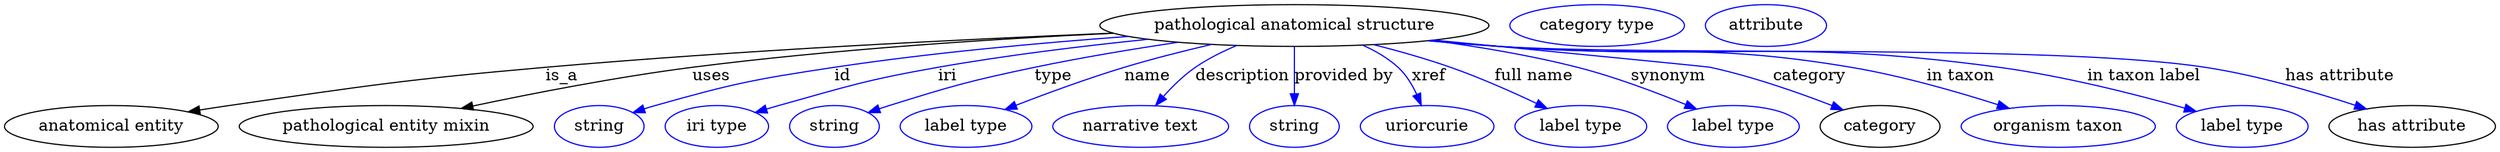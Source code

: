 digraph {
	graph [bb="0,0,2138.1,123"];
	node [label="\N"];
	"pathological anatomical structure"	[height=0.5,
		label="pathological anatomical structure",
		pos="1106.6,105",
		width=4.6399];
	"anatomical entity"	[height=0.5,
		pos="91.642,18",
		width=2.5456];
	"pathological anatomical structure" -> "anatomical entity"	[label=is_a,
		lp="478.64,61.5",
		pos="e,157.58,30.548 951.09,98.407 820.94,93.036 630.46,83.563 464.64,69 343.33,58.346 313.16,53.444 192.64,36 184.48,34.819 175.97,33.508 \
167.49,32.154"];
	"pathological entity mixin"	[height=0.5,
		pos="327.64,18",
		width=3.5025];
	"pathological anatomical structure" -> "pathological entity mixin"	[label=uses,
		lp="607.14,61.5",
		pos="e,392.14,33.507 951.22,98.329 848.55,93.387 711.2,84.492 590.64,69 526.55,60.764 454.49,46.725 402.04,35.616"];
	id	[color=blue,
		height=0.5,
		label=string,
		pos="509.64,18",
		width=1.0652];
	"pathological anatomical structure" -> id	[color=blue,
		label=id,
		lp="719.64,61.5",
		pos="e,538.64,29.954 964.36,95.54 889.24,90.02 795.66,81.478 712.64,69 642.99,58.531 625.43,55.131 557.64,36 554.54,35.124 551.34,34.151 \
548.14,33.129",
		style=solid];
	iri	[color=blue,
		height=0.5,
		label="iri type",
		pos="610.64,18",
		width=1.2277];
	"pathological anatomical structure" -> iri	[color=blue,
		label=iri,
		lp="808.64,61.5",
		pos="e,643.95,29.87 980.7,93.149 925.25,87.458 859.47,79.46 800.64,69 739.4,58.112 724.56,52.681 664.64,36 661.07,35.006 657.38,33.935 \
653.68,32.833",
		style=solid];
	type	[color=blue,
		height=0.5,
		label=string,
		pos="711.64,18",
		width=1.0652];
	"pathological anatomical structure" -> type	[color=blue,
		label=type,
		lp="899.64,61.5",
		pos="e,740.59,29.926 1006.6,90.532 968.03,84.754 923.63,77.393 883.64,69 827.41,57.197 813.49,53.122 758.64,36 755.89,35.139 753.05,34.215 \
750.21,33.259",
		style=solid];
	name	[color=blue,
		height=0.5,
		label="label type",
		pos="824.64,18",
		width=1.5707];
	"pathological anatomical structure" -> name	[color=blue,
		label=name,
		lp="980.64,61.5",
		pos="e,858.08,32.541 1035.3,88.653 1011.4,83.05 984.72,76.284 960.64,69 929.01,59.43 894.03,46.515 867.47,36.209",
		style=solid];
	description	[color=blue,
		height=0.5,
		label="narrative text",
		pos="974.64,18",
		width=2.0943];
	"pathological anatomical structure" -> description	[color=blue,
		label=description,
		lp="1062.1,61.5",
		pos="e,987.53,36.071 1057.2,87.765 1045,82.686 1032.4,76.426 1021.6,69 1011.6,62.064 1002,52.657 994.21,43.873",
		style=solid];
	"provided by"	[color=blue,
		height=0.5,
		label=string,
		pos="1106.6,18",
		width=1.0652];
	"pathological anatomical structure" -> "provided by"	[color=blue,
		label="provided by",
		lp="1149.1,61.5",
		pos="e,1106.6,36.175 1106.6,86.799 1106.6,75.163 1106.6,59.548 1106.6,46.237",
		style=solid];
	xref	[color=blue,
		height=0.5,
		label=uriorcurie,
		pos="1220.6,18",
		width=1.5887];
	"pathological anatomical structure" -> xref	[color=blue,
		label=xref,
		lp="1222.1,61.5",
		pos="e,1215.6,36.263 1165.3,88.049 1176.2,83.192 1186.9,76.957 1195.6,69 1202.5,62.691 1207.8,54.052 1211.6,45.729",
		style=solid];
	"full name"	[color=blue,
		height=0.5,
		label="label type",
		pos="1352.6,18",
		width=1.5707];
	"pathological anatomical structure" -> "full name"	[color=blue,
		label="full name",
		lp="1312.1,61.5",
		pos="e,1323.7,33.503 1174.8,88.511 1196.1,83.053 1219.5,76.408 1240.6,69 1265.8,60.151 1293.2,47.969 1314.6,37.845",
		style=solid];
	synonym	[color=blue,
		height=0.5,
		label="label type",
		pos="1483.6,18",
		width=1.5707];
	"pathological anatomical structure" -> synonym	[color=blue,
		label=synonym,
		lp="1427.6,61.5",
		pos="e,1452,32.99 1224.4,92.191 1264.5,86.813 1309.4,79.285 1349.6,69 1381.5,60.853 1416.3,47.736 1442.5,36.981",
		style=solid];
	category	[height=0.5,
		pos="1609.6,18",
		width=1.4263];
	"pathological anatomical structure" -> category	[color=blue,
		label=category,
		lp="1549.1,61.5",
		pos="e,1578.1,32.205 1226.6,92.398 1329.2,82.459 1460.7,69.643 1463.6,69 1500,61.108 1539.8,47.074 1568.7,35.879",
		style=solid];
	"in taxon"	[color=blue,
		height=0.5,
		label="organism taxon",
		pos="1762.6,18",
		width=2.3109];
	"pathological anatomical structure" -> "in taxon"	[color=blue,
		label="in taxon",
		lp="1678.6,61.5",
		pos="e,1720.4,33.627 1223.5,92.105 1243.2,90.271 1263.5,88.493 1282.6,87 1416.7,76.534 1452,91.309 1584.6,69 1627.9,61.722 1675.7,47.967 \
1710.9,36.724",
		style=solid];
	"in taxon label"	[color=blue,
		height=0.5,
		label="label type",
		pos="1920.6,18",
		width=1.5707];
	"pathological anatomical structure" -> "in taxon label"	[color=blue,
		label="in taxon label",
		lp="1836.1,61.5",
		pos="e,1881,30.998 1222.1,91.946 1242.2,90.098 1263,88.357 1282.6,87 1473,73.821 1522.5,94.565 1711.6,69 1767.1,61.504 1829.3,45.63 1871.3,\
33.768",
		style=solid];
	"has attribute"	[height=0.5,
		pos="2066.6,18",
		width=1.9859];
	"pathological anatomical structure" -> "has attribute"	[color=blue,
		label="has attribute",
		lp="2004.6,61.5",
		pos="e,2027.3,33.046 1221.1,91.829 1241.6,89.97 1262.7,88.256 1282.6,87 1417.1,78.519 1755.5,89.369 1888.6,69 1933.2,62.191 1982.4,47.826 \
2017.7,36.233",
		style=solid];
	"named thing_category"	[color=blue,
		height=0.5,
		label="category type",
		pos="1366.6,105",
		width=2.0762];
	"organismal entity_has attribute"	[color=blue,
		height=0.5,
		label=attribute,
		pos="1511.6,105",
		width=1.4443];
}
